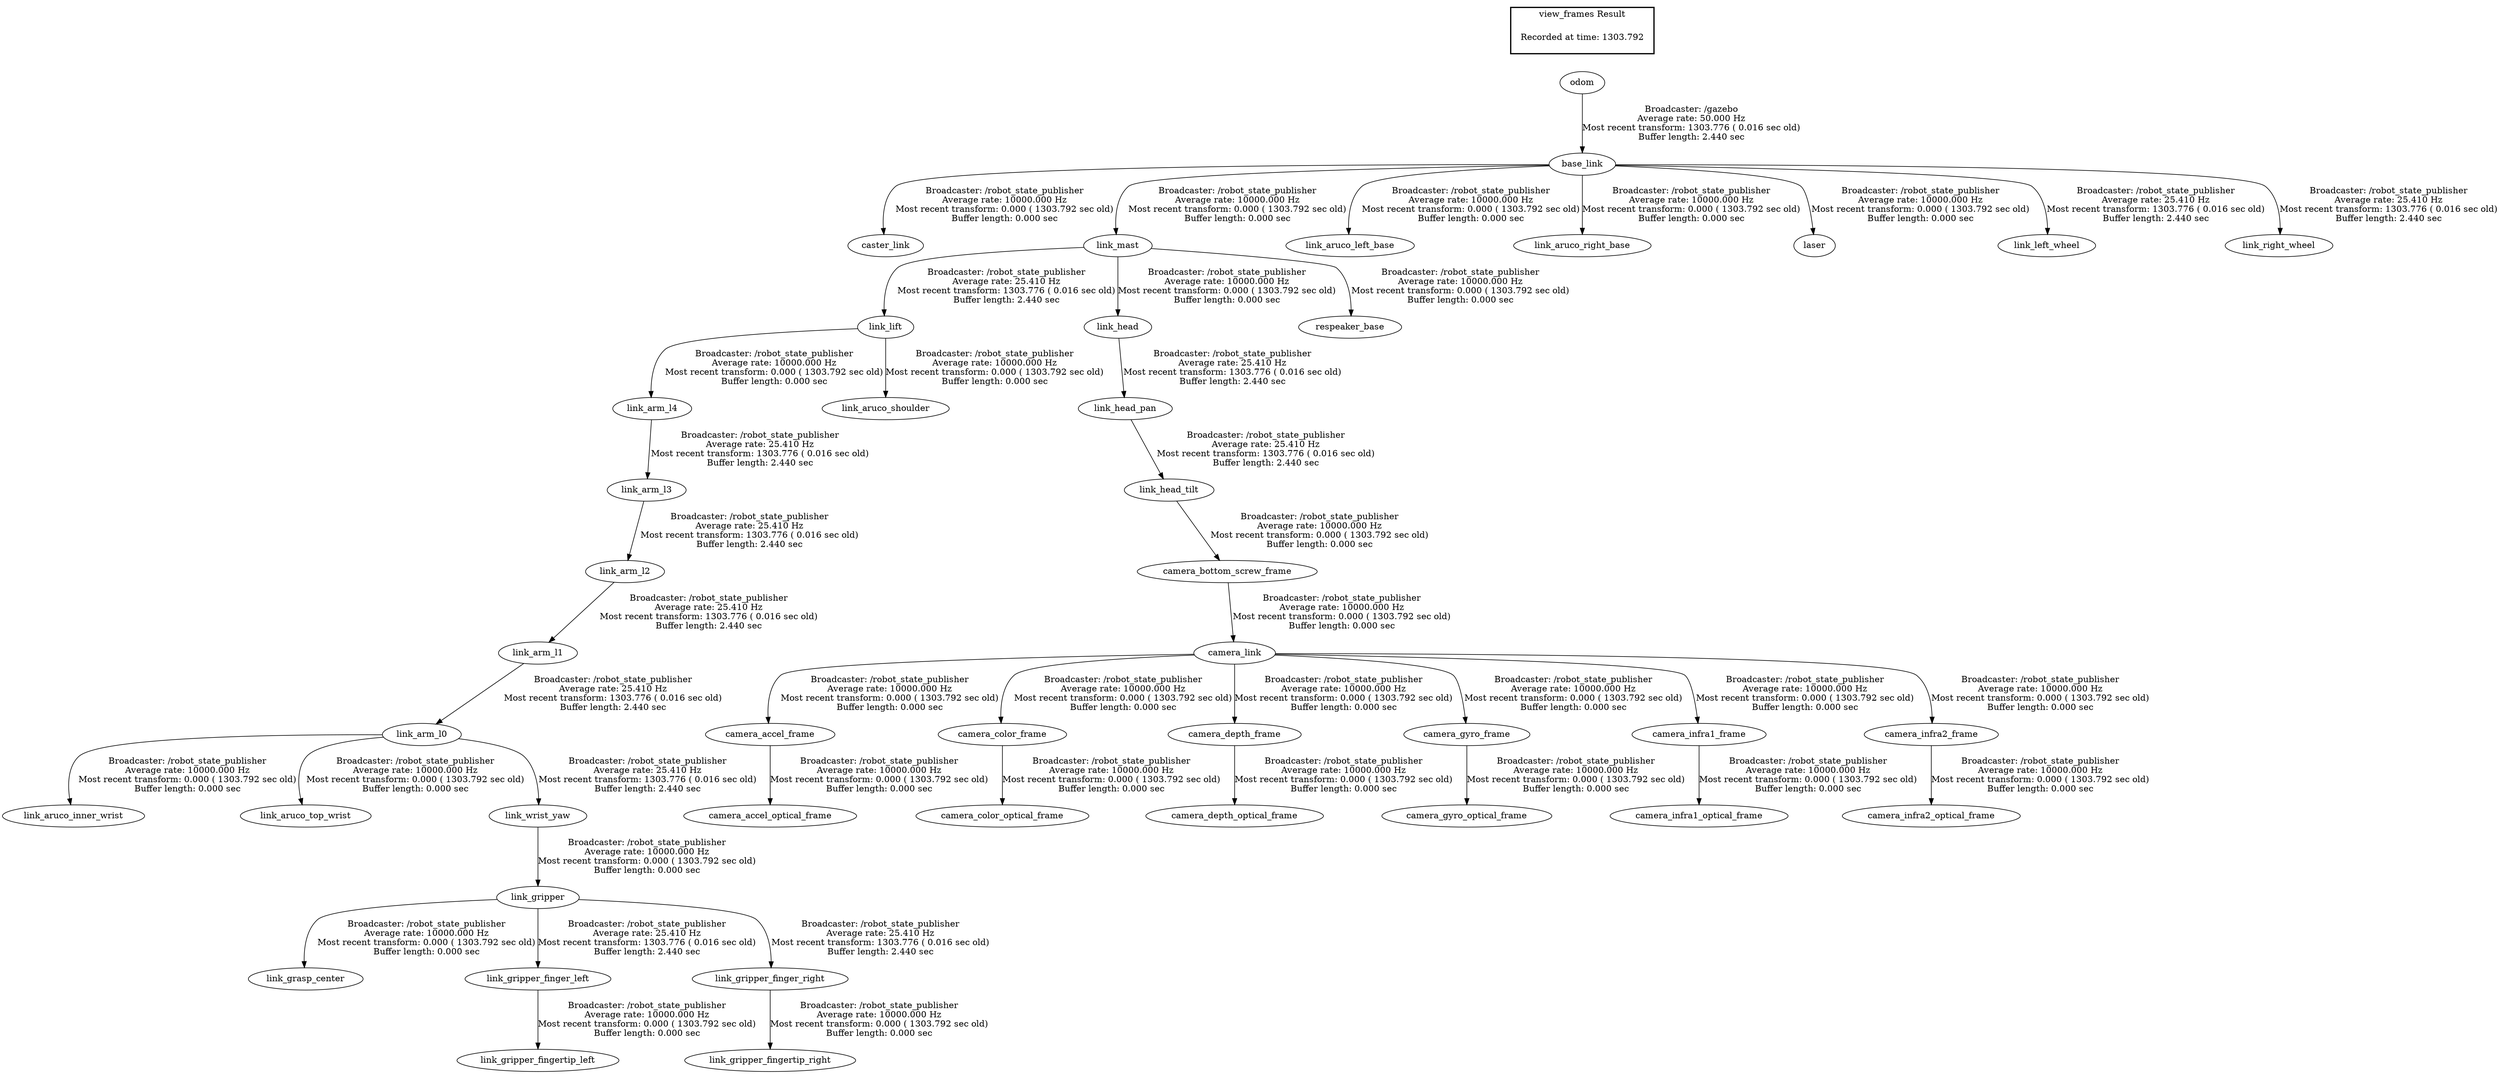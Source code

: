 digraph G {
"camera_link" -> "camera_accel_frame"[label="Broadcaster: /robot_state_publisher\nAverage rate: 10000.000 Hz\nMost recent transform: 0.000 ( 1303.792 sec old)\nBuffer length: 0.000 sec\n"];
"camera_bottom_screw_frame" -> "camera_link"[label="Broadcaster: /robot_state_publisher\nAverage rate: 10000.000 Hz\nMost recent transform: 0.000 ( 1303.792 sec old)\nBuffer length: 0.000 sec\n"];
"camera_accel_frame" -> "camera_accel_optical_frame"[label="Broadcaster: /robot_state_publisher\nAverage rate: 10000.000 Hz\nMost recent transform: 0.000 ( 1303.792 sec old)\nBuffer length: 0.000 sec\n"];
"camera_link" -> "camera_color_frame"[label="Broadcaster: /robot_state_publisher\nAverage rate: 10000.000 Hz\nMost recent transform: 0.000 ( 1303.792 sec old)\nBuffer length: 0.000 sec\n"];
"camera_color_frame" -> "camera_color_optical_frame"[label="Broadcaster: /robot_state_publisher\nAverage rate: 10000.000 Hz\nMost recent transform: 0.000 ( 1303.792 sec old)\nBuffer length: 0.000 sec\n"];
"camera_link" -> "camera_depth_frame"[label="Broadcaster: /robot_state_publisher\nAverage rate: 10000.000 Hz\nMost recent transform: 0.000 ( 1303.792 sec old)\nBuffer length: 0.000 sec\n"];
"camera_depth_frame" -> "camera_depth_optical_frame"[label="Broadcaster: /robot_state_publisher\nAverage rate: 10000.000 Hz\nMost recent transform: 0.000 ( 1303.792 sec old)\nBuffer length: 0.000 sec\n"];
"camera_link" -> "camera_gyro_frame"[label="Broadcaster: /robot_state_publisher\nAverage rate: 10000.000 Hz\nMost recent transform: 0.000 ( 1303.792 sec old)\nBuffer length: 0.000 sec\n"];
"camera_gyro_frame" -> "camera_gyro_optical_frame"[label="Broadcaster: /robot_state_publisher\nAverage rate: 10000.000 Hz\nMost recent transform: 0.000 ( 1303.792 sec old)\nBuffer length: 0.000 sec\n"];
"camera_link" -> "camera_infra1_frame"[label="Broadcaster: /robot_state_publisher\nAverage rate: 10000.000 Hz\nMost recent transform: 0.000 ( 1303.792 sec old)\nBuffer length: 0.000 sec\n"];
"camera_infra1_frame" -> "camera_infra1_optical_frame"[label="Broadcaster: /robot_state_publisher\nAverage rate: 10000.000 Hz\nMost recent transform: 0.000 ( 1303.792 sec old)\nBuffer length: 0.000 sec\n"];
"camera_link" -> "camera_infra2_frame"[label="Broadcaster: /robot_state_publisher\nAverage rate: 10000.000 Hz\nMost recent transform: 0.000 ( 1303.792 sec old)\nBuffer length: 0.000 sec\n"];
"camera_infra2_frame" -> "camera_infra2_optical_frame"[label="Broadcaster: /robot_state_publisher\nAverage rate: 10000.000 Hz\nMost recent transform: 0.000 ( 1303.792 sec old)\nBuffer length: 0.000 sec\n"];
"link_head_tilt" -> "camera_bottom_screw_frame"[label="Broadcaster: /robot_state_publisher\nAverage rate: 10000.000 Hz\nMost recent transform: 0.000 ( 1303.792 sec old)\nBuffer length: 0.000 sec\n"];
"link_head_pan" -> "link_head_tilt"[label="Broadcaster: /robot_state_publisher\nAverage rate: 25.410 Hz\nMost recent transform: 1303.776 ( 0.016 sec old)\nBuffer length: 2.440 sec\n"];
"base_link" -> "caster_link"[label="Broadcaster: /robot_state_publisher\nAverage rate: 10000.000 Hz\nMost recent transform: 0.000 ( 1303.792 sec old)\nBuffer length: 0.000 sec\n"];
"odom" -> "base_link"[label="Broadcaster: /gazebo\nAverage rate: 50.000 Hz\nMost recent transform: 1303.776 ( 0.016 sec old)\nBuffer length: 2.440 sec\n"];
"link_lift" -> "link_arm_l4"[label="Broadcaster: /robot_state_publisher\nAverage rate: 10000.000 Hz\nMost recent transform: 0.000 ( 1303.792 sec old)\nBuffer length: 0.000 sec\n"];
"link_mast" -> "link_lift"[label="Broadcaster: /robot_state_publisher\nAverage rate: 25.410 Hz\nMost recent transform: 1303.776 ( 0.016 sec old)\nBuffer length: 2.440 sec\n"];
"link_arm_l0" -> "link_aruco_inner_wrist"[label="Broadcaster: /robot_state_publisher\nAverage rate: 10000.000 Hz\nMost recent transform: 0.000 ( 1303.792 sec old)\nBuffer length: 0.000 sec\n"];
"link_arm_l1" -> "link_arm_l0"[label="Broadcaster: /robot_state_publisher\nAverage rate: 25.410 Hz\nMost recent transform: 1303.776 ( 0.016 sec old)\nBuffer length: 2.440 sec\n"];
"base_link" -> "link_aruco_left_base"[label="Broadcaster: /robot_state_publisher\nAverage rate: 10000.000 Hz\nMost recent transform: 0.000 ( 1303.792 sec old)\nBuffer length: 0.000 sec\n"];
"base_link" -> "link_aruco_right_base"[label="Broadcaster: /robot_state_publisher\nAverage rate: 10000.000 Hz\nMost recent transform: 0.000 ( 1303.792 sec old)\nBuffer length: 0.000 sec\n"];
"link_lift" -> "link_aruco_shoulder"[label="Broadcaster: /robot_state_publisher\nAverage rate: 10000.000 Hz\nMost recent transform: 0.000 ( 1303.792 sec old)\nBuffer length: 0.000 sec\n"];
"link_arm_l0" -> "link_aruco_top_wrist"[label="Broadcaster: /robot_state_publisher\nAverage rate: 10000.000 Hz\nMost recent transform: 0.000 ( 1303.792 sec old)\nBuffer length: 0.000 sec\n"];
"link_gripper" -> "link_grasp_center"[label="Broadcaster: /robot_state_publisher\nAverage rate: 10000.000 Hz\nMost recent transform: 0.000 ( 1303.792 sec old)\nBuffer length: 0.000 sec\n"];
"link_wrist_yaw" -> "link_gripper"[label="Broadcaster: /robot_state_publisher\nAverage rate: 10000.000 Hz\nMost recent transform: 0.000 ( 1303.792 sec old)\nBuffer length: 0.000 sec\n"];
"link_arm_l0" -> "link_wrist_yaw"[label="Broadcaster: /robot_state_publisher\nAverage rate: 25.410 Hz\nMost recent transform: 1303.776 ( 0.016 sec old)\nBuffer length: 2.440 sec\n"];
"link_gripper_finger_left" -> "link_gripper_fingertip_left"[label="Broadcaster: /robot_state_publisher\nAverage rate: 10000.000 Hz\nMost recent transform: 0.000 ( 1303.792 sec old)\nBuffer length: 0.000 sec\n"];
"link_gripper" -> "link_gripper_finger_left"[label="Broadcaster: /robot_state_publisher\nAverage rate: 25.410 Hz\nMost recent transform: 1303.776 ( 0.016 sec old)\nBuffer length: 2.440 sec\n"];
"link_gripper_finger_right" -> "link_gripper_fingertip_right"[label="Broadcaster: /robot_state_publisher\nAverage rate: 10000.000 Hz\nMost recent transform: 0.000 ( 1303.792 sec old)\nBuffer length: 0.000 sec\n"];
"link_gripper" -> "link_gripper_finger_right"[label="Broadcaster: /robot_state_publisher\nAverage rate: 25.410 Hz\nMost recent transform: 1303.776 ( 0.016 sec old)\nBuffer length: 2.440 sec\n"];
"link_mast" -> "link_head"[label="Broadcaster: /robot_state_publisher\nAverage rate: 10000.000 Hz\nMost recent transform: 0.000 ( 1303.792 sec old)\nBuffer length: 0.000 sec\n"];
"base_link" -> "link_mast"[label="Broadcaster: /robot_state_publisher\nAverage rate: 10000.000 Hz\nMost recent transform: 0.000 ( 1303.792 sec old)\nBuffer length: 0.000 sec\n"];
"base_link" -> "laser"[label="Broadcaster: /robot_state_publisher\nAverage rate: 10000.000 Hz\nMost recent transform: 0.000 ( 1303.792 sec old)\nBuffer length: 0.000 sec\n"];
"link_mast" -> "respeaker_base"[label="Broadcaster: /robot_state_publisher\nAverage rate: 10000.000 Hz\nMost recent transform: 0.000 ( 1303.792 sec old)\nBuffer length: 0.000 sec\n"];
"link_arm_l2" -> "link_arm_l1"[label="Broadcaster: /robot_state_publisher\nAverage rate: 25.410 Hz\nMost recent transform: 1303.776 ( 0.016 sec old)\nBuffer length: 2.440 sec\n"];
"link_arm_l3" -> "link_arm_l2"[label="Broadcaster: /robot_state_publisher\nAverage rate: 25.410 Hz\nMost recent transform: 1303.776 ( 0.016 sec old)\nBuffer length: 2.440 sec\n"];
"link_arm_l4" -> "link_arm_l3"[label="Broadcaster: /robot_state_publisher\nAverage rate: 25.410 Hz\nMost recent transform: 1303.776 ( 0.016 sec old)\nBuffer length: 2.440 sec\n"];
"link_head" -> "link_head_pan"[label="Broadcaster: /robot_state_publisher\nAverage rate: 25.410 Hz\nMost recent transform: 1303.776 ( 0.016 sec old)\nBuffer length: 2.440 sec\n"];
"base_link" -> "link_left_wheel"[label="Broadcaster: /robot_state_publisher\nAverage rate: 25.410 Hz\nMost recent transform: 1303.776 ( 0.016 sec old)\nBuffer length: 2.440 sec\n"];
"base_link" -> "link_right_wheel"[label="Broadcaster: /robot_state_publisher\nAverage rate: 25.410 Hz\nMost recent transform: 1303.776 ( 0.016 sec old)\nBuffer length: 2.440 sec\n"];
edge [style=invis];
 subgraph cluster_legend { style=bold; color=black; label ="view_frames Result";
"Recorded at time: 1303.792"[ shape=plaintext ] ;
 }->"odom";
}